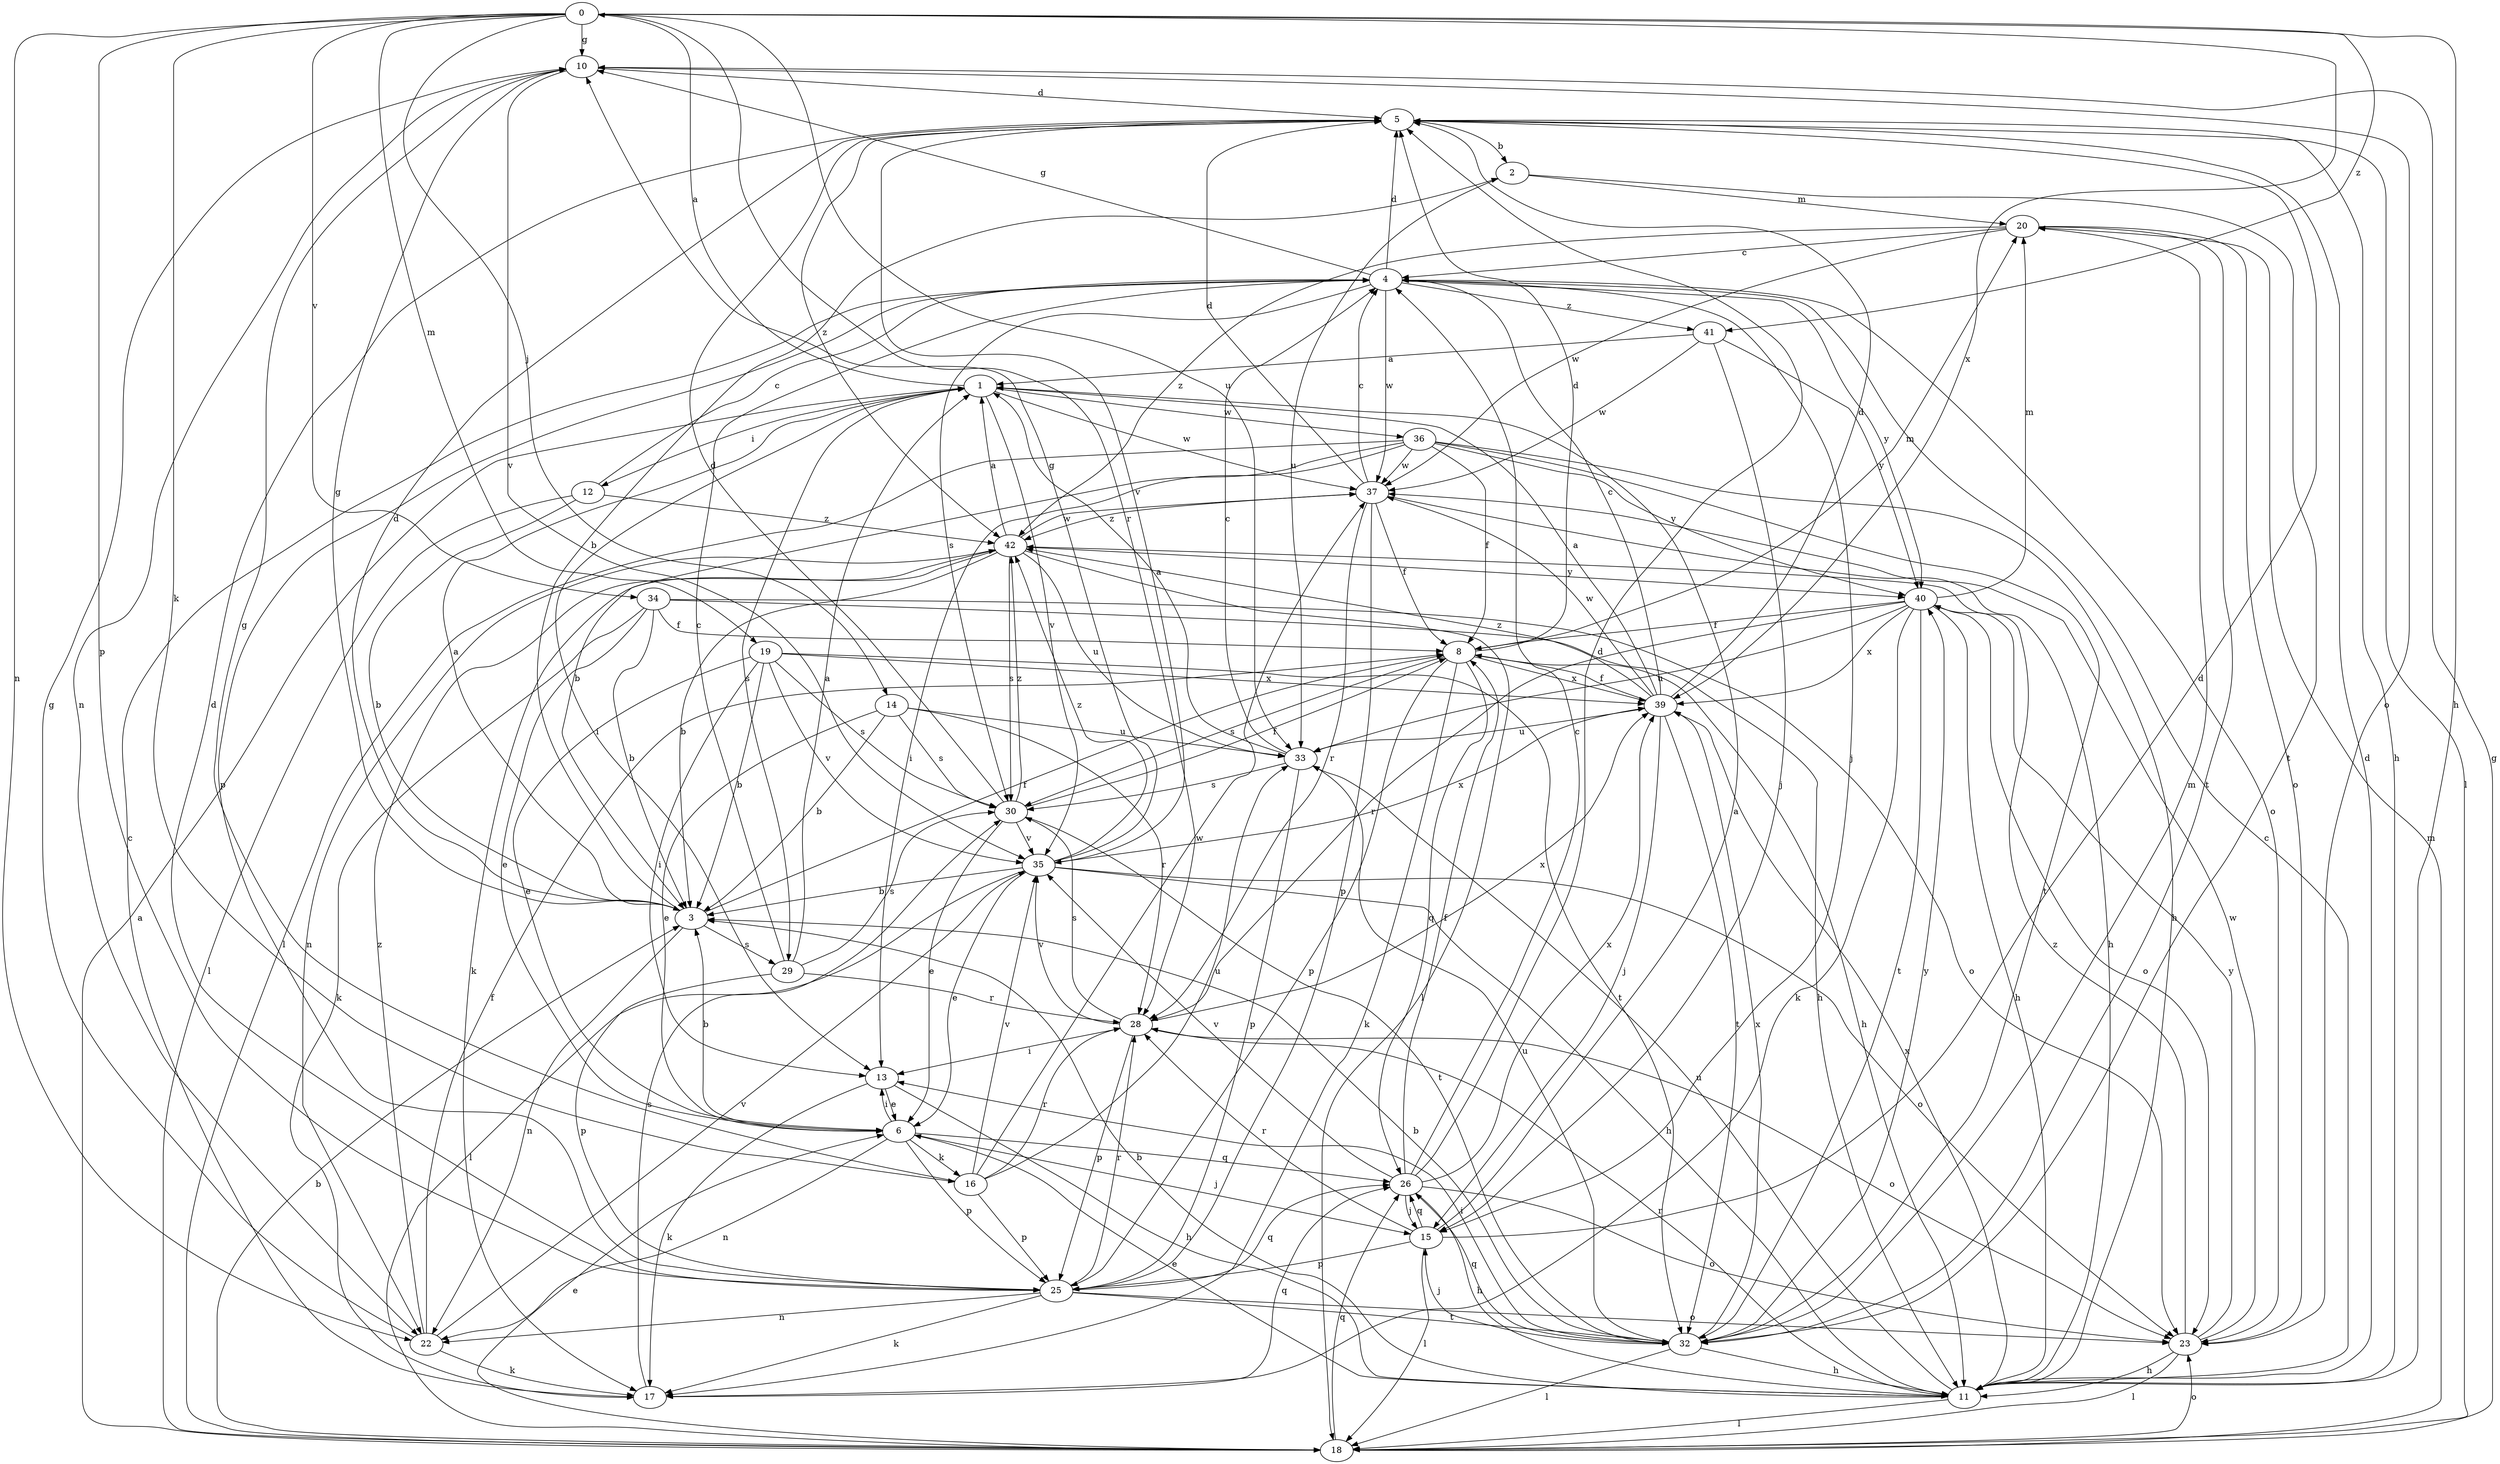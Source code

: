 strict digraph  {
0;
1;
2;
3;
4;
5;
6;
8;
10;
11;
12;
13;
14;
15;
16;
17;
18;
19;
20;
22;
23;
25;
26;
28;
29;
30;
32;
33;
34;
35;
36;
37;
39;
40;
41;
42;
0 -> 10  [label=g];
0 -> 11  [label=h];
0 -> 14  [label=j];
0 -> 16  [label=k];
0 -> 19  [label=m];
0 -> 22  [label=n];
0 -> 25  [label=p];
0 -> 28  [label=r];
0 -> 33  [label=u];
0 -> 34  [label=v];
0 -> 39  [label=x];
0 -> 41  [label=z];
1 -> 0  [label=a];
1 -> 12  [label=i];
1 -> 13  [label=i];
1 -> 29  [label=s];
1 -> 35  [label=v];
1 -> 36  [label=w];
1 -> 37  [label=w];
2 -> 20  [label=m];
2 -> 32  [label=t];
2 -> 33  [label=u];
3 -> 1  [label=a];
3 -> 2  [label=b];
3 -> 5  [label=d];
3 -> 8  [label=f];
3 -> 10  [label=g];
3 -> 22  [label=n];
3 -> 29  [label=s];
4 -> 5  [label=d];
4 -> 10  [label=g];
4 -> 15  [label=j];
4 -> 23  [label=o];
4 -> 25  [label=p];
4 -> 30  [label=s];
4 -> 37  [label=w];
4 -> 40  [label=y];
4 -> 41  [label=z];
5 -> 2  [label=b];
5 -> 11  [label=h];
5 -> 18  [label=l];
5 -> 35  [label=v];
5 -> 42  [label=z];
6 -> 3  [label=b];
6 -> 13  [label=i];
6 -> 15  [label=j];
6 -> 16  [label=k];
6 -> 22  [label=n];
6 -> 25  [label=p];
6 -> 26  [label=q];
8 -> 5  [label=d];
8 -> 11  [label=h];
8 -> 17  [label=k];
8 -> 20  [label=m];
8 -> 25  [label=p];
8 -> 26  [label=q];
8 -> 30  [label=s];
8 -> 39  [label=x];
10 -> 5  [label=d];
10 -> 22  [label=n];
10 -> 23  [label=o];
10 -> 35  [label=v];
11 -> 3  [label=b];
11 -> 4  [label=c];
11 -> 5  [label=d];
11 -> 6  [label=e];
11 -> 18  [label=l];
11 -> 28  [label=r];
11 -> 33  [label=u];
11 -> 39  [label=x];
12 -> 3  [label=b];
12 -> 4  [label=c];
12 -> 18  [label=l];
12 -> 42  [label=z];
13 -> 6  [label=e];
13 -> 11  [label=h];
13 -> 17  [label=k];
14 -> 3  [label=b];
14 -> 6  [label=e];
14 -> 28  [label=r];
14 -> 30  [label=s];
14 -> 33  [label=u];
15 -> 1  [label=a];
15 -> 5  [label=d];
15 -> 18  [label=l];
15 -> 25  [label=p];
15 -> 26  [label=q];
15 -> 28  [label=r];
16 -> 10  [label=g];
16 -> 25  [label=p];
16 -> 28  [label=r];
16 -> 33  [label=u];
16 -> 35  [label=v];
16 -> 37  [label=w];
17 -> 4  [label=c];
17 -> 26  [label=q];
17 -> 30  [label=s];
18 -> 1  [label=a];
18 -> 3  [label=b];
18 -> 6  [label=e];
18 -> 10  [label=g];
18 -> 20  [label=m];
18 -> 23  [label=o];
18 -> 26  [label=q];
19 -> 3  [label=b];
19 -> 6  [label=e];
19 -> 13  [label=i];
19 -> 30  [label=s];
19 -> 32  [label=t];
19 -> 35  [label=v];
19 -> 39  [label=x];
20 -> 4  [label=c];
20 -> 23  [label=o];
20 -> 32  [label=t];
20 -> 37  [label=w];
20 -> 42  [label=z];
22 -> 8  [label=f];
22 -> 10  [label=g];
22 -> 17  [label=k];
22 -> 35  [label=v];
22 -> 42  [label=z];
23 -> 11  [label=h];
23 -> 18  [label=l];
23 -> 37  [label=w];
23 -> 40  [label=y];
23 -> 42  [label=z];
25 -> 5  [label=d];
25 -> 17  [label=k];
25 -> 22  [label=n];
25 -> 23  [label=o];
25 -> 26  [label=q];
25 -> 28  [label=r];
25 -> 32  [label=t];
26 -> 4  [label=c];
26 -> 5  [label=d];
26 -> 8  [label=f];
26 -> 11  [label=h];
26 -> 15  [label=j];
26 -> 23  [label=o];
26 -> 35  [label=v];
26 -> 39  [label=x];
28 -> 13  [label=i];
28 -> 23  [label=o];
28 -> 25  [label=p];
28 -> 30  [label=s];
28 -> 35  [label=v];
28 -> 39  [label=x];
29 -> 1  [label=a];
29 -> 4  [label=c];
29 -> 25  [label=p];
29 -> 28  [label=r];
29 -> 30  [label=s];
30 -> 5  [label=d];
30 -> 6  [label=e];
30 -> 8  [label=f];
30 -> 32  [label=t];
30 -> 35  [label=v];
30 -> 42  [label=z];
32 -> 3  [label=b];
32 -> 11  [label=h];
32 -> 13  [label=i];
32 -> 15  [label=j];
32 -> 18  [label=l];
32 -> 20  [label=m];
32 -> 26  [label=q];
32 -> 33  [label=u];
32 -> 39  [label=x];
32 -> 40  [label=y];
33 -> 1  [label=a];
33 -> 4  [label=c];
33 -> 25  [label=p];
33 -> 30  [label=s];
34 -> 3  [label=b];
34 -> 6  [label=e];
34 -> 8  [label=f];
34 -> 11  [label=h];
34 -> 17  [label=k];
34 -> 23  [label=o];
35 -> 3  [label=b];
35 -> 6  [label=e];
35 -> 10  [label=g];
35 -> 11  [label=h];
35 -> 18  [label=l];
35 -> 23  [label=o];
35 -> 39  [label=x];
35 -> 42  [label=z];
36 -> 3  [label=b];
36 -> 8  [label=f];
36 -> 11  [label=h];
36 -> 13  [label=i];
36 -> 18  [label=l];
36 -> 32  [label=t];
36 -> 37  [label=w];
36 -> 40  [label=y];
37 -> 4  [label=c];
37 -> 5  [label=d];
37 -> 8  [label=f];
37 -> 11  [label=h];
37 -> 25  [label=p];
37 -> 28  [label=r];
37 -> 42  [label=z];
39 -> 1  [label=a];
39 -> 4  [label=c];
39 -> 5  [label=d];
39 -> 8  [label=f];
39 -> 15  [label=j];
39 -> 32  [label=t];
39 -> 33  [label=u];
39 -> 37  [label=w];
39 -> 42  [label=z];
40 -> 8  [label=f];
40 -> 11  [label=h];
40 -> 17  [label=k];
40 -> 20  [label=m];
40 -> 23  [label=o];
40 -> 28  [label=r];
40 -> 32  [label=t];
40 -> 33  [label=u];
40 -> 39  [label=x];
41 -> 1  [label=a];
41 -> 15  [label=j];
41 -> 37  [label=w];
41 -> 40  [label=y];
42 -> 1  [label=a];
42 -> 3  [label=b];
42 -> 17  [label=k];
42 -> 18  [label=l];
42 -> 22  [label=n];
42 -> 30  [label=s];
42 -> 33  [label=u];
42 -> 37  [label=w];
42 -> 40  [label=y];
}
